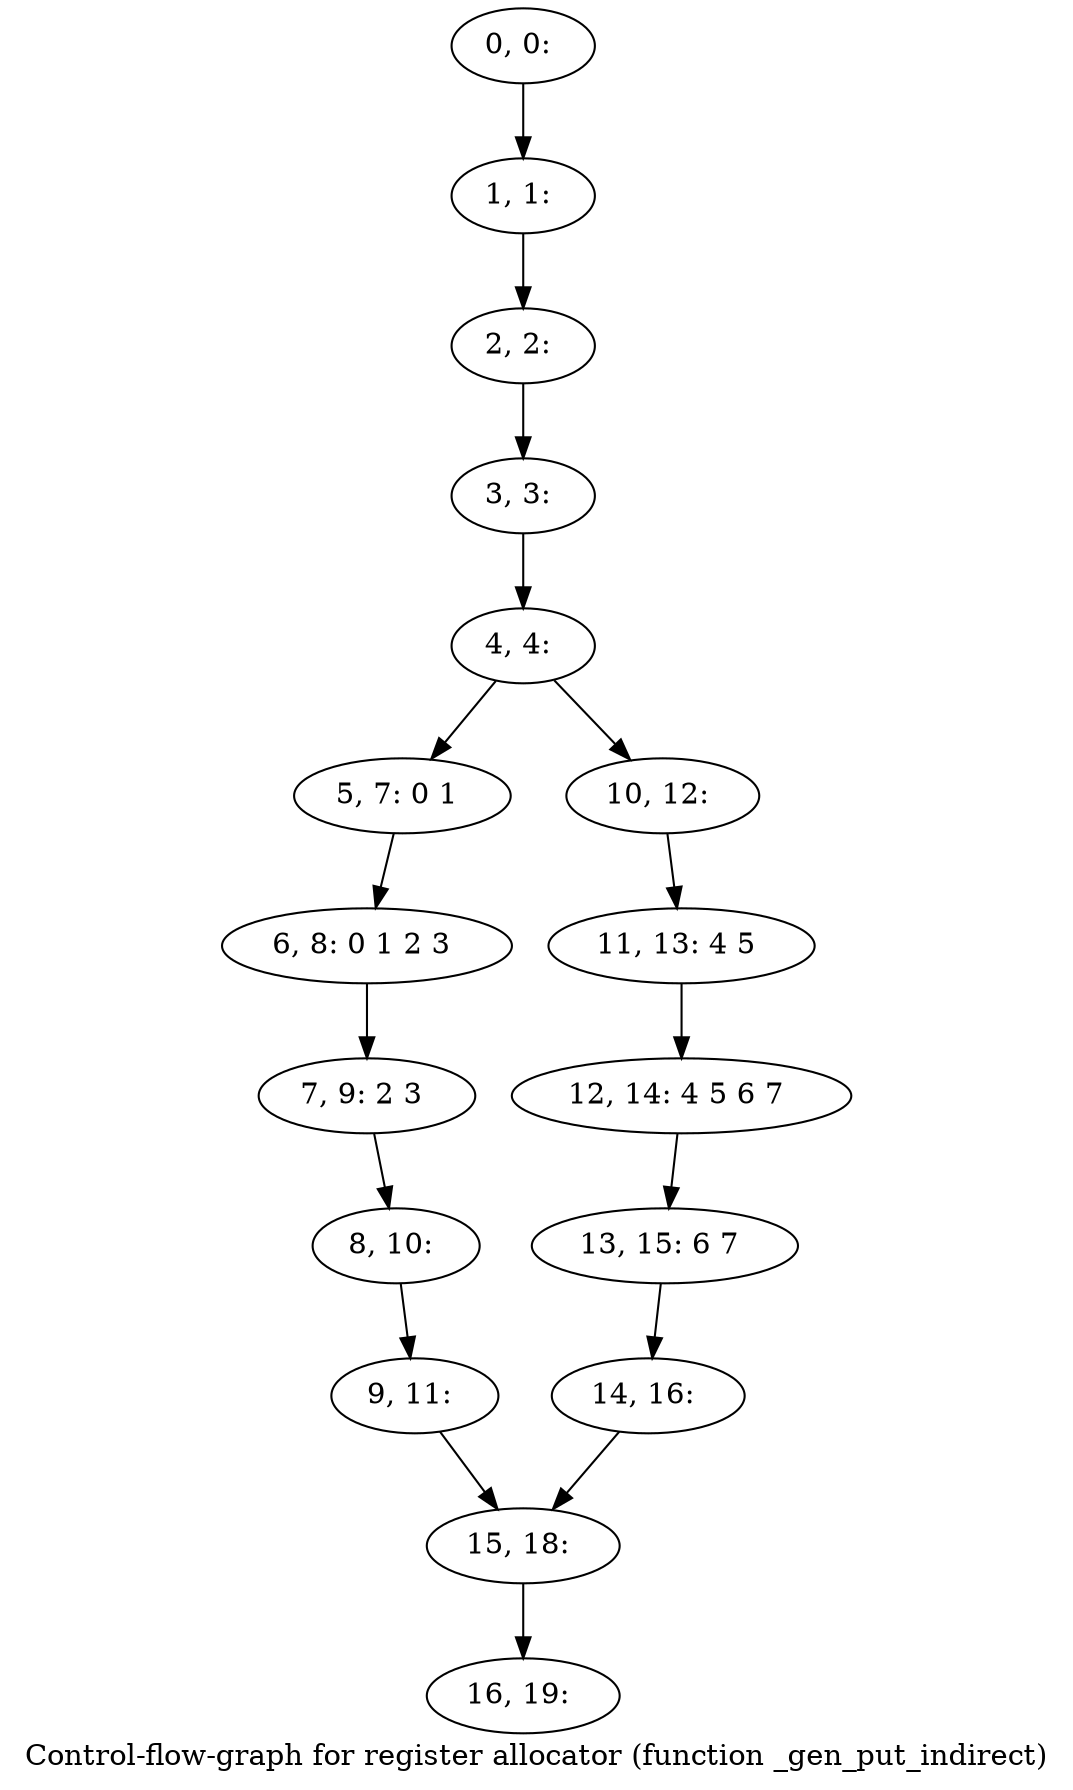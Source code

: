 digraph G {
graph [label="Control-flow-graph for register allocator (function _gen_put_indirect)"]
0[label="0, 0: "];
1[label="1, 1: "];
2[label="2, 2: "];
3[label="3, 3: "];
4[label="4, 4: "];
5[label="5, 7: 0 1 "];
6[label="6, 8: 0 1 2 3 "];
7[label="7, 9: 2 3 "];
8[label="8, 10: "];
9[label="9, 11: "];
10[label="10, 12: "];
11[label="11, 13: 4 5 "];
12[label="12, 14: 4 5 6 7 "];
13[label="13, 15: 6 7 "];
14[label="14, 16: "];
15[label="15, 18: "];
16[label="16, 19: "];
0->1 ;
1->2 ;
2->3 ;
3->4 ;
4->5 ;
4->10 ;
5->6 ;
6->7 ;
7->8 ;
8->9 ;
9->15 ;
10->11 ;
11->12 ;
12->13 ;
13->14 ;
14->15 ;
15->16 ;
}
